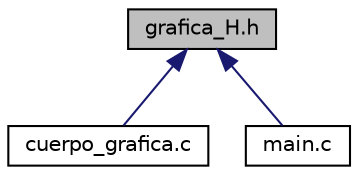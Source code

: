 digraph "grafica_H.h"
{
 // LATEX_PDF_SIZE
  edge [fontname="Helvetica",fontsize="10",labelfontname="Helvetica",labelfontsize="10"];
  node [fontname="Helvetica",fontsize="10",shape=record];
  Node1 [label="grafica_H.h",height=0.2,width=0.4,color="black", fillcolor="grey75", style="filled", fontcolor="black",tooltip="Esta es la cabecera del proyecto_grafica."];
  Node1 -> Node2 [dir="back",color="midnightblue",fontsize="10",style="solid",fontname="Helvetica"];
  Node2 [label="cuerpo_grafica.c",height=0.2,width=0.4,color="black", fillcolor="white", style="filled",URL="$cuerpo__grafica_8c.html",tooltip="fichero para hacer la grafica en gnuplot"];
  Node1 -> Node3 [dir="back",color="midnightblue",fontsize="10",style="solid",fontname="Helvetica"];
  Node3 [label="main.c",height=0.2,width=0.4,color="black", fillcolor="white", style="filled",URL="$main_8c.html",tooltip="fichero principal del programa"];
}
